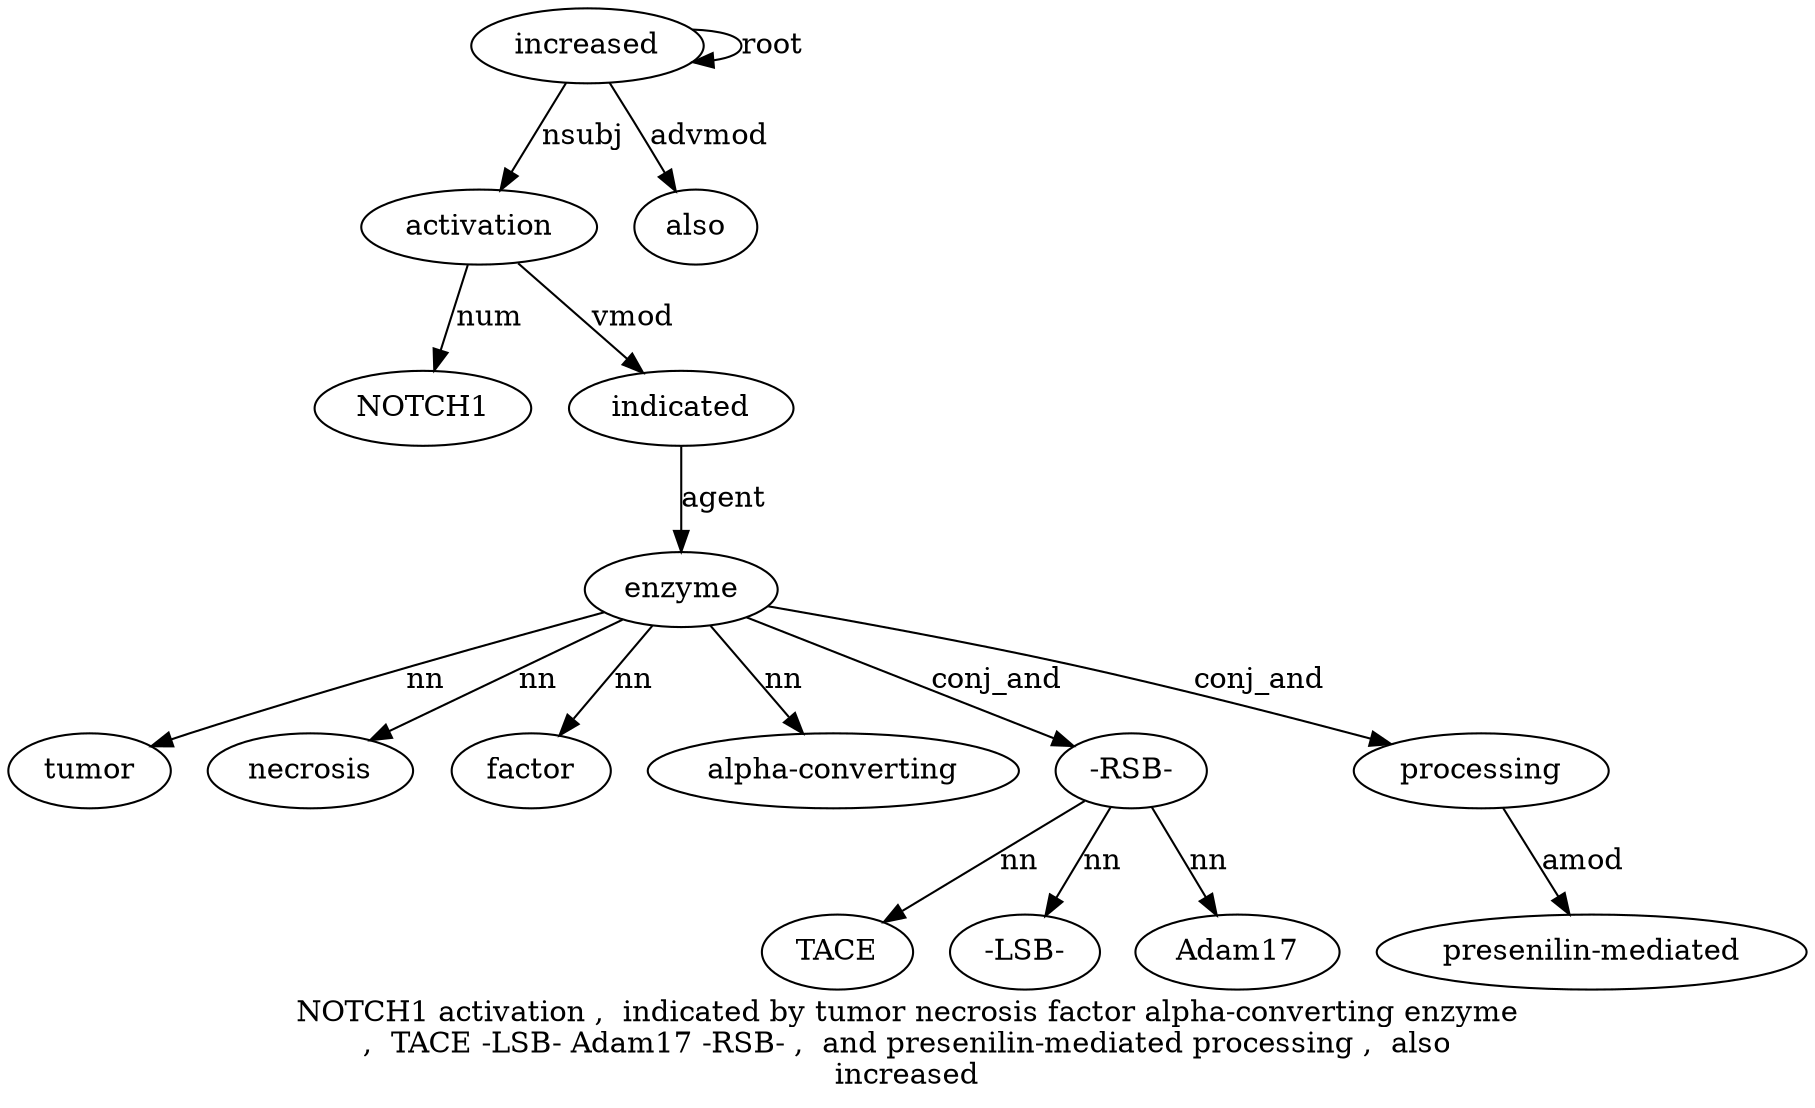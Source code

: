 digraph "NOTCH1 activation ,  indicated by tumor necrosis factor alpha-converting enzyme ,  TACE -LSB- Adam17 -RSB- ,  and presenilin-mediated processing ,  also increased" {
label="NOTCH1 activation ,  indicated by tumor necrosis factor alpha-converting enzyme
,  TACE -LSB- Adam17 -RSB- ,  and presenilin-mediated processing ,  also
increased";
activation2 [style=filled, fillcolor=white, label=activation];
NOTCH1 [style=filled, fillcolor=white, label=NOTCH1];
activation2 -> NOTCH1  [label=num];
increased22 [style=filled, fillcolor=white, label=increased];
increased22 -> activation2  [label=nsubj];
indicated4 [style=filled, fillcolor=white, label=indicated];
activation2 -> indicated4  [label=vmod];
enzyme10 [style=filled, fillcolor=white, label=enzyme];
tumor6 [style=filled, fillcolor=white, label=tumor];
enzyme10 -> tumor6  [label=nn];
necrosis7 [style=filled, fillcolor=white, label=necrosis];
enzyme10 -> necrosis7  [label=nn];
factor8 [style=filled, fillcolor=white, label=factor];
enzyme10 -> factor8  [label=nn];
"alpha-converting9" [style=filled, fillcolor=white, label="alpha-converting"];
enzyme10 -> "alpha-converting9"  [label=nn];
indicated4 -> enzyme10  [label=agent];
"-RSB-15" [style=filled, fillcolor=white, label="-RSB-"];
TACE12 [style=filled, fillcolor=white, label=TACE];
"-RSB-15" -> TACE12  [label=nn];
"-LSB-13" [style=filled, fillcolor=white, label="-LSB-"];
"-RSB-15" -> "-LSB-13"  [label=nn];
Adam1714 [style=filled, fillcolor=white, label=Adam17];
"-RSB-15" -> Adam1714  [label=nn];
enzyme10 -> "-RSB-15"  [label=conj_and];
processing19 [style=filled, fillcolor=white, label=processing];
"presenilin-mediated18" [style=filled, fillcolor=white, label="presenilin-mediated"];
processing19 -> "presenilin-mediated18"  [label=amod];
enzyme10 -> processing19  [label=conj_and];
also21 [style=filled, fillcolor=white, label=also];
increased22 -> also21  [label=advmod];
increased22 -> increased22  [label=root];
}
